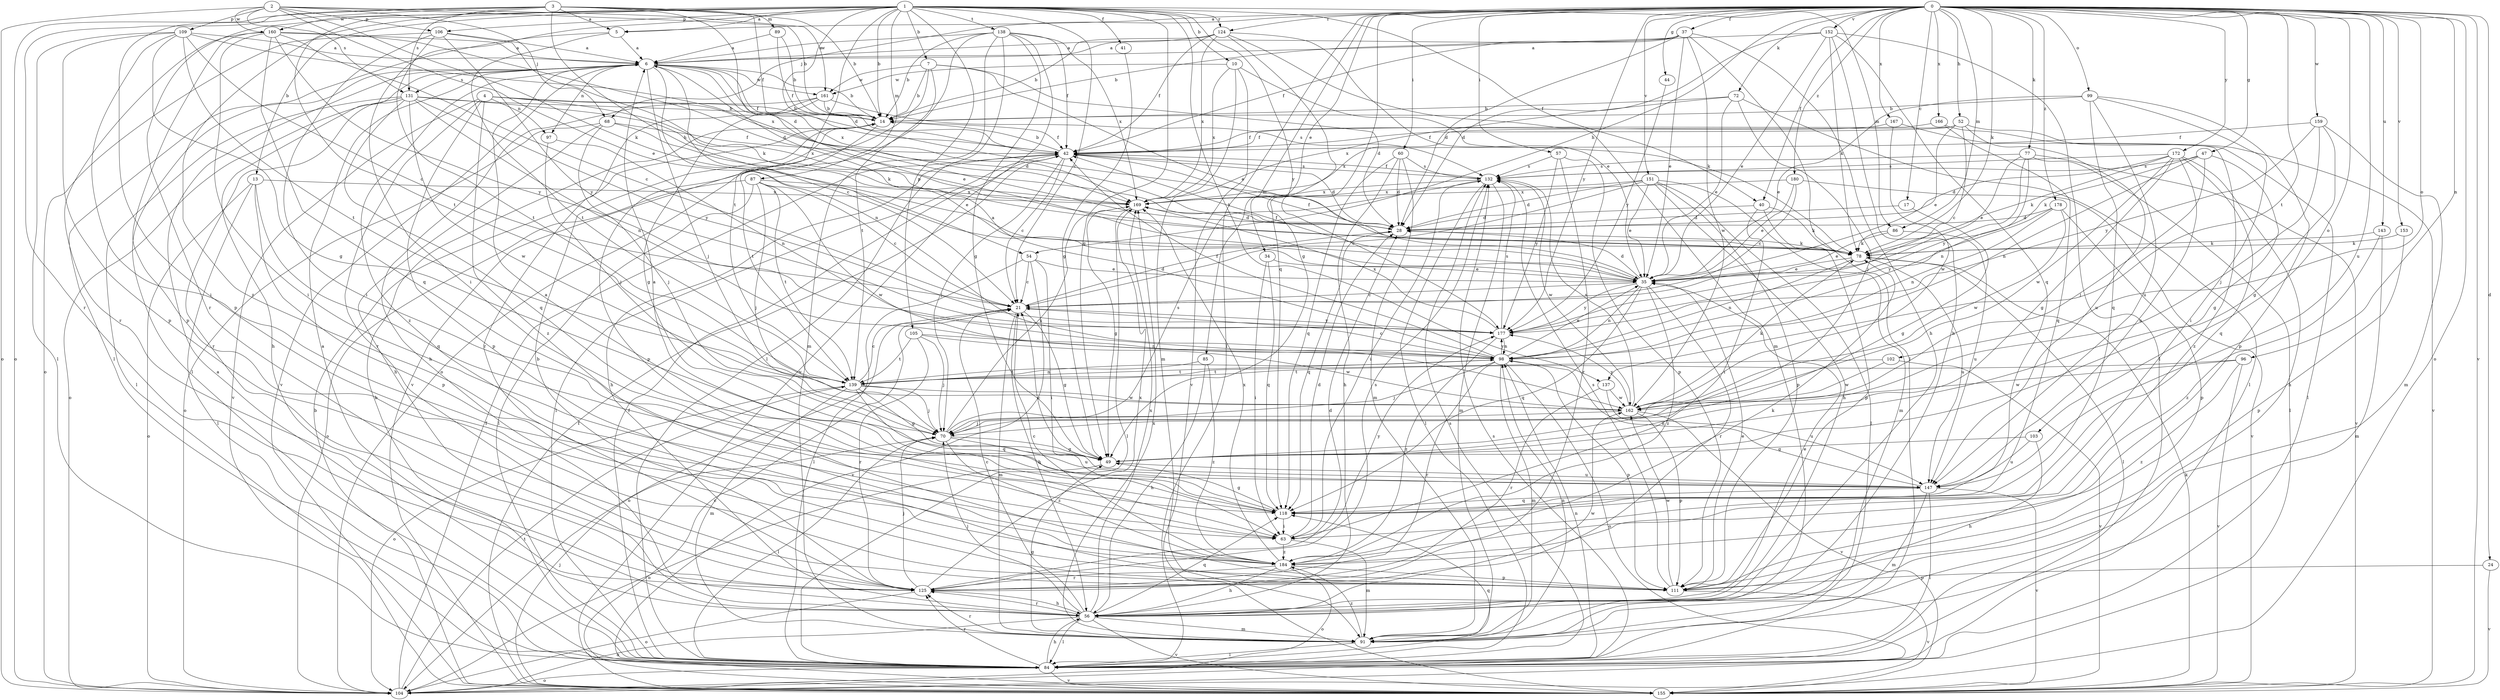 strict digraph  {
0;
1;
2;
3;
4;
5;
6;
7;
10;
13;
14;
17;
21;
24;
28;
34;
35;
37;
40;
41;
42;
44;
47;
49;
52;
54;
56;
57;
60;
63;
68;
70;
72;
77;
78;
84;
85;
86;
87;
89;
91;
96;
97;
98;
99;
102;
103;
104;
105;
106;
109;
111;
118;
124;
125;
131;
132;
137;
138;
139;
143;
147;
151;
152;
153;
155;
159;
160;
161;
162;
166;
167;
169;
172;
177;
178;
180;
184;
0 -> 5  [label=a];
0 -> 17  [label=c];
0 -> 24  [label=d];
0 -> 34  [label=e];
0 -> 37  [label=f];
0 -> 40  [label=f];
0 -> 44  [label=g];
0 -> 47  [label=g];
0 -> 52  [label=h];
0 -> 54  [label=h];
0 -> 57  [label=i];
0 -> 60  [label=i];
0 -> 68  [label=j];
0 -> 72  [label=k];
0 -> 77  [label=k];
0 -> 78  [label=k];
0 -> 84  [label=l];
0 -> 85  [label=m];
0 -> 86  [label=m];
0 -> 96  [label=n];
0 -> 99  [label=o];
0 -> 102  [label=o];
0 -> 103  [label=o];
0 -> 104  [label=o];
0 -> 118  [label=q];
0 -> 124  [label=r];
0 -> 137  [label=t];
0 -> 143  [label=u];
0 -> 147  [label=u];
0 -> 151  [label=v];
0 -> 152  [label=v];
0 -> 153  [label=v];
0 -> 155  [label=v];
0 -> 159  [label=w];
0 -> 166  [label=x];
0 -> 167  [label=x];
0 -> 172  [label=y];
0 -> 177  [label=y];
0 -> 178  [label=z];
0 -> 180  [label=z];
1 -> 5  [label=a];
1 -> 7  [label=b];
1 -> 10  [label=b];
1 -> 13  [label=b];
1 -> 14  [label=b];
1 -> 21  [label=c];
1 -> 28  [label=d];
1 -> 40  [label=f];
1 -> 41  [label=f];
1 -> 49  [label=g];
1 -> 63  [label=i];
1 -> 86  [label=m];
1 -> 87  [label=m];
1 -> 105  [label=p];
1 -> 106  [label=p];
1 -> 124  [label=r];
1 -> 125  [label=r];
1 -> 137  [label=t];
1 -> 138  [label=t];
1 -> 139  [label=t];
1 -> 160  [label=w];
1 -> 177  [label=y];
1 -> 184  [label=z];
2 -> 14  [label=b];
2 -> 35  [label=e];
2 -> 68  [label=j];
2 -> 78  [label=k];
2 -> 104  [label=o];
2 -> 106  [label=p];
2 -> 109  [label=p];
2 -> 131  [label=s];
2 -> 160  [label=w];
2 -> 161  [label=w];
3 -> 5  [label=a];
3 -> 14  [label=b];
3 -> 28  [label=d];
3 -> 42  [label=f];
3 -> 54  [label=h];
3 -> 89  [label=m];
3 -> 104  [label=o];
3 -> 111  [label=p];
3 -> 125  [label=r];
3 -> 131  [label=s];
3 -> 139  [label=t];
4 -> 14  [label=b];
4 -> 28  [label=d];
4 -> 97  [label=n];
4 -> 111  [label=p];
4 -> 125  [label=r];
4 -> 155  [label=v];
4 -> 169  [label=x];
4 -> 184  [label=z];
5 -> 6  [label=a];
5 -> 84  [label=l];
5 -> 139  [label=t];
6 -> 14  [label=b];
6 -> 21  [label=c];
6 -> 35  [label=e];
6 -> 42  [label=f];
6 -> 56  [label=h];
6 -> 70  [label=j];
6 -> 84  [label=l];
6 -> 97  [label=n];
6 -> 98  [label=n];
6 -> 131  [label=s];
6 -> 155  [label=v];
6 -> 161  [label=w];
6 -> 169  [label=x];
6 -> 184  [label=z];
7 -> 14  [label=b];
7 -> 28  [label=d];
7 -> 35  [label=e];
7 -> 139  [label=t];
7 -> 155  [label=v];
7 -> 161  [label=w];
10 -> 78  [label=k];
10 -> 91  [label=m];
10 -> 155  [label=v];
10 -> 161  [label=w];
10 -> 169  [label=x];
13 -> 84  [label=l];
13 -> 104  [label=o];
13 -> 111  [label=p];
13 -> 118  [label=q];
13 -> 169  [label=x];
14 -> 42  [label=f];
14 -> 111  [label=p];
14 -> 139  [label=t];
17 -> 28  [label=d];
17 -> 49  [label=g];
21 -> 28  [label=d];
21 -> 49  [label=g];
21 -> 56  [label=h];
21 -> 91  [label=m];
21 -> 104  [label=o];
21 -> 177  [label=y];
24 -> 111  [label=p];
24 -> 155  [label=v];
28 -> 78  [label=k];
28 -> 118  [label=q];
34 -> 35  [label=e];
34 -> 63  [label=i];
34 -> 118  [label=q];
35 -> 21  [label=c];
35 -> 28  [label=d];
35 -> 42  [label=f];
35 -> 98  [label=n];
35 -> 118  [label=q];
35 -> 125  [label=r];
35 -> 177  [label=y];
35 -> 184  [label=z];
37 -> 6  [label=a];
37 -> 14  [label=b];
37 -> 28  [label=d];
37 -> 35  [label=e];
37 -> 42  [label=f];
37 -> 56  [label=h];
37 -> 84  [label=l];
37 -> 162  [label=w];
40 -> 28  [label=d];
40 -> 63  [label=i];
40 -> 78  [label=k];
40 -> 111  [label=p];
41 -> 49  [label=g];
42 -> 14  [label=b];
42 -> 21  [label=c];
42 -> 28  [label=d];
42 -> 56  [label=h];
42 -> 70  [label=j];
42 -> 84  [label=l];
42 -> 132  [label=s];
44 -> 177  [label=y];
47 -> 49  [label=g];
47 -> 70  [label=j];
47 -> 78  [label=k];
47 -> 98  [label=n];
47 -> 132  [label=s];
49 -> 104  [label=o];
49 -> 147  [label=u];
52 -> 21  [label=c];
52 -> 35  [label=e];
52 -> 42  [label=f];
52 -> 147  [label=u];
52 -> 155  [label=v];
52 -> 169  [label=x];
54 -> 21  [label=c];
54 -> 35  [label=e];
54 -> 63  [label=i];
54 -> 84  [label=l];
54 -> 155  [label=v];
56 -> 6  [label=a];
56 -> 21  [label=c];
56 -> 35  [label=e];
56 -> 70  [label=j];
56 -> 84  [label=l];
56 -> 91  [label=m];
56 -> 104  [label=o];
56 -> 118  [label=q];
56 -> 125  [label=r];
56 -> 155  [label=v];
56 -> 162  [label=w];
56 -> 169  [label=x];
57 -> 111  [label=p];
57 -> 125  [label=r];
57 -> 132  [label=s];
57 -> 177  [label=y];
60 -> 28  [label=d];
60 -> 56  [label=h];
60 -> 91  [label=m];
60 -> 118  [label=q];
60 -> 132  [label=s];
63 -> 28  [label=d];
63 -> 91  [label=m];
63 -> 177  [label=y];
63 -> 184  [label=z];
68 -> 35  [label=e];
68 -> 42  [label=f];
68 -> 56  [label=h];
68 -> 70  [label=j];
68 -> 104  [label=o];
70 -> 49  [label=g];
70 -> 84  [label=l];
70 -> 132  [label=s];
70 -> 147  [label=u];
70 -> 169  [label=x];
70 -> 184  [label=z];
72 -> 14  [label=b];
72 -> 35  [label=e];
72 -> 70  [label=j];
72 -> 84  [label=l];
72 -> 169  [label=x];
77 -> 35  [label=e];
77 -> 84  [label=l];
77 -> 98  [label=n];
77 -> 132  [label=s];
77 -> 155  [label=v];
77 -> 177  [label=y];
78 -> 35  [label=e];
78 -> 42  [label=f];
78 -> 84  [label=l];
78 -> 98  [label=n];
78 -> 147  [label=u];
84 -> 6  [label=a];
84 -> 14  [label=b];
84 -> 42  [label=f];
84 -> 56  [label=h];
84 -> 98  [label=n];
84 -> 104  [label=o];
84 -> 118  [label=q];
84 -> 125  [label=r];
84 -> 132  [label=s];
84 -> 155  [label=v];
85 -> 56  [label=h];
85 -> 139  [label=t];
85 -> 184  [label=z];
86 -> 35  [label=e];
86 -> 78  [label=k];
86 -> 147  [label=u];
87 -> 21  [label=c];
87 -> 70  [label=j];
87 -> 84  [label=l];
87 -> 104  [label=o];
87 -> 139  [label=t];
87 -> 162  [label=w];
87 -> 169  [label=x];
89 -> 6  [label=a];
89 -> 14  [label=b];
89 -> 42  [label=f];
91 -> 49  [label=g];
91 -> 84  [label=l];
91 -> 98  [label=n];
91 -> 125  [label=r];
91 -> 169  [label=x];
91 -> 184  [label=z];
96 -> 139  [label=t];
96 -> 155  [label=v];
96 -> 162  [label=w];
96 -> 184  [label=z];
97 -> 70  [label=j];
97 -> 98  [label=n];
98 -> 6  [label=a];
98 -> 21  [label=c];
98 -> 35  [label=e];
98 -> 42  [label=f];
98 -> 70  [label=j];
98 -> 91  [label=m];
98 -> 104  [label=o];
98 -> 111  [label=p];
98 -> 125  [label=r];
98 -> 139  [label=t];
98 -> 177  [label=y];
99 -> 14  [label=b];
99 -> 35  [label=e];
99 -> 63  [label=i];
99 -> 111  [label=p];
99 -> 118  [label=q];
99 -> 147  [label=u];
102 -> 139  [label=t];
102 -> 155  [label=v];
102 -> 162  [label=w];
103 -> 49  [label=g];
103 -> 56  [label=h];
103 -> 147  [label=u];
104 -> 42  [label=f];
104 -> 132  [label=s];
104 -> 139  [label=t];
105 -> 70  [label=j];
105 -> 98  [label=n];
105 -> 125  [label=r];
105 -> 139  [label=t];
105 -> 162  [label=w];
106 -> 6  [label=a];
106 -> 63  [label=i];
106 -> 78  [label=k];
106 -> 104  [label=o];
106 -> 139  [label=t];
106 -> 177  [label=y];
109 -> 6  [label=a];
109 -> 21  [label=c];
109 -> 49  [label=g];
109 -> 63  [label=i];
109 -> 84  [label=l];
109 -> 111  [label=p];
109 -> 139  [label=t];
109 -> 169  [label=x];
111 -> 35  [label=e];
111 -> 132  [label=s];
111 -> 155  [label=v];
111 -> 162  [label=w];
118 -> 6  [label=a];
118 -> 49  [label=g];
118 -> 63  [label=i];
124 -> 6  [label=a];
124 -> 14  [label=b];
124 -> 35  [label=e];
124 -> 42  [label=f];
124 -> 49  [label=g];
124 -> 91  [label=m];
124 -> 169  [label=x];
125 -> 14  [label=b];
125 -> 28  [label=d];
125 -> 56  [label=h];
125 -> 70  [label=j];
125 -> 104  [label=o];
125 -> 132  [label=s];
125 -> 169  [label=x];
131 -> 14  [label=b];
131 -> 78  [label=k];
131 -> 84  [label=l];
131 -> 98  [label=n];
131 -> 104  [label=o];
131 -> 118  [label=q];
131 -> 125  [label=r];
131 -> 162  [label=w];
131 -> 177  [label=y];
132 -> 42  [label=f];
132 -> 63  [label=i];
132 -> 84  [label=l];
132 -> 91  [label=m];
132 -> 162  [label=w];
132 -> 169  [label=x];
137 -> 125  [label=r];
137 -> 147  [label=u];
137 -> 162  [label=w];
138 -> 6  [label=a];
138 -> 14  [label=b];
138 -> 42  [label=f];
138 -> 49  [label=g];
138 -> 84  [label=l];
138 -> 91  [label=m];
138 -> 104  [label=o];
138 -> 155  [label=v];
138 -> 169  [label=x];
139 -> 21  [label=c];
139 -> 49  [label=g];
139 -> 70  [label=j];
139 -> 91  [label=m];
139 -> 98  [label=n];
139 -> 104  [label=o];
139 -> 118  [label=q];
139 -> 162  [label=w];
143 -> 78  [label=k];
143 -> 91  [label=m];
143 -> 184  [label=z];
147 -> 6  [label=a];
147 -> 21  [label=c];
147 -> 84  [label=l];
147 -> 91  [label=m];
147 -> 98  [label=n];
147 -> 118  [label=q];
147 -> 155  [label=v];
151 -> 21  [label=c];
151 -> 28  [label=d];
151 -> 35  [label=e];
151 -> 56  [label=h];
151 -> 84  [label=l];
151 -> 91  [label=m];
151 -> 111  [label=p];
151 -> 169  [label=x];
152 -> 6  [label=a];
152 -> 28  [label=d];
152 -> 35  [label=e];
152 -> 56  [label=h];
152 -> 78  [label=k];
152 -> 84  [label=l];
152 -> 118  [label=q];
153 -> 78  [label=k];
153 -> 111  [label=p];
155 -> 14  [label=b];
155 -> 21  [label=c];
155 -> 42  [label=f];
155 -> 70  [label=j];
155 -> 78  [label=k];
159 -> 42  [label=f];
159 -> 49  [label=g];
159 -> 70  [label=j];
159 -> 91  [label=m];
159 -> 177  [label=y];
160 -> 6  [label=a];
160 -> 21  [label=c];
160 -> 28  [label=d];
160 -> 63  [label=i];
160 -> 111  [label=p];
160 -> 118  [label=q];
160 -> 125  [label=r];
160 -> 177  [label=y];
161 -> 14  [label=b];
161 -> 49  [label=g];
161 -> 56  [label=h];
161 -> 125  [label=r];
161 -> 132  [label=s];
162 -> 70  [label=j];
162 -> 78  [label=k];
162 -> 111  [label=p];
162 -> 132  [label=s];
162 -> 155  [label=v];
162 -> 177  [label=y];
166 -> 42  [label=f];
166 -> 84  [label=l];
166 -> 118  [label=q];
167 -> 42  [label=f];
167 -> 162  [label=w];
167 -> 184  [label=z];
169 -> 28  [label=d];
169 -> 49  [label=g];
169 -> 84  [label=l];
172 -> 28  [label=d];
172 -> 49  [label=g];
172 -> 56  [label=h];
172 -> 78  [label=k];
172 -> 118  [label=q];
172 -> 132  [label=s];
172 -> 147  [label=u];
172 -> 162  [label=w];
177 -> 98  [label=n];
177 -> 132  [label=s];
177 -> 169  [label=x];
177 -> 184  [label=z];
178 -> 28  [label=d];
178 -> 98  [label=n];
178 -> 111  [label=p];
178 -> 162  [label=w];
178 -> 177  [label=y];
180 -> 21  [label=c];
180 -> 35  [label=e];
180 -> 155  [label=v];
180 -> 169  [label=x];
184 -> 21  [label=c];
184 -> 56  [label=h];
184 -> 78  [label=k];
184 -> 104  [label=o];
184 -> 111  [label=p];
184 -> 125  [label=r];
184 -> 169  [label=x];
}
